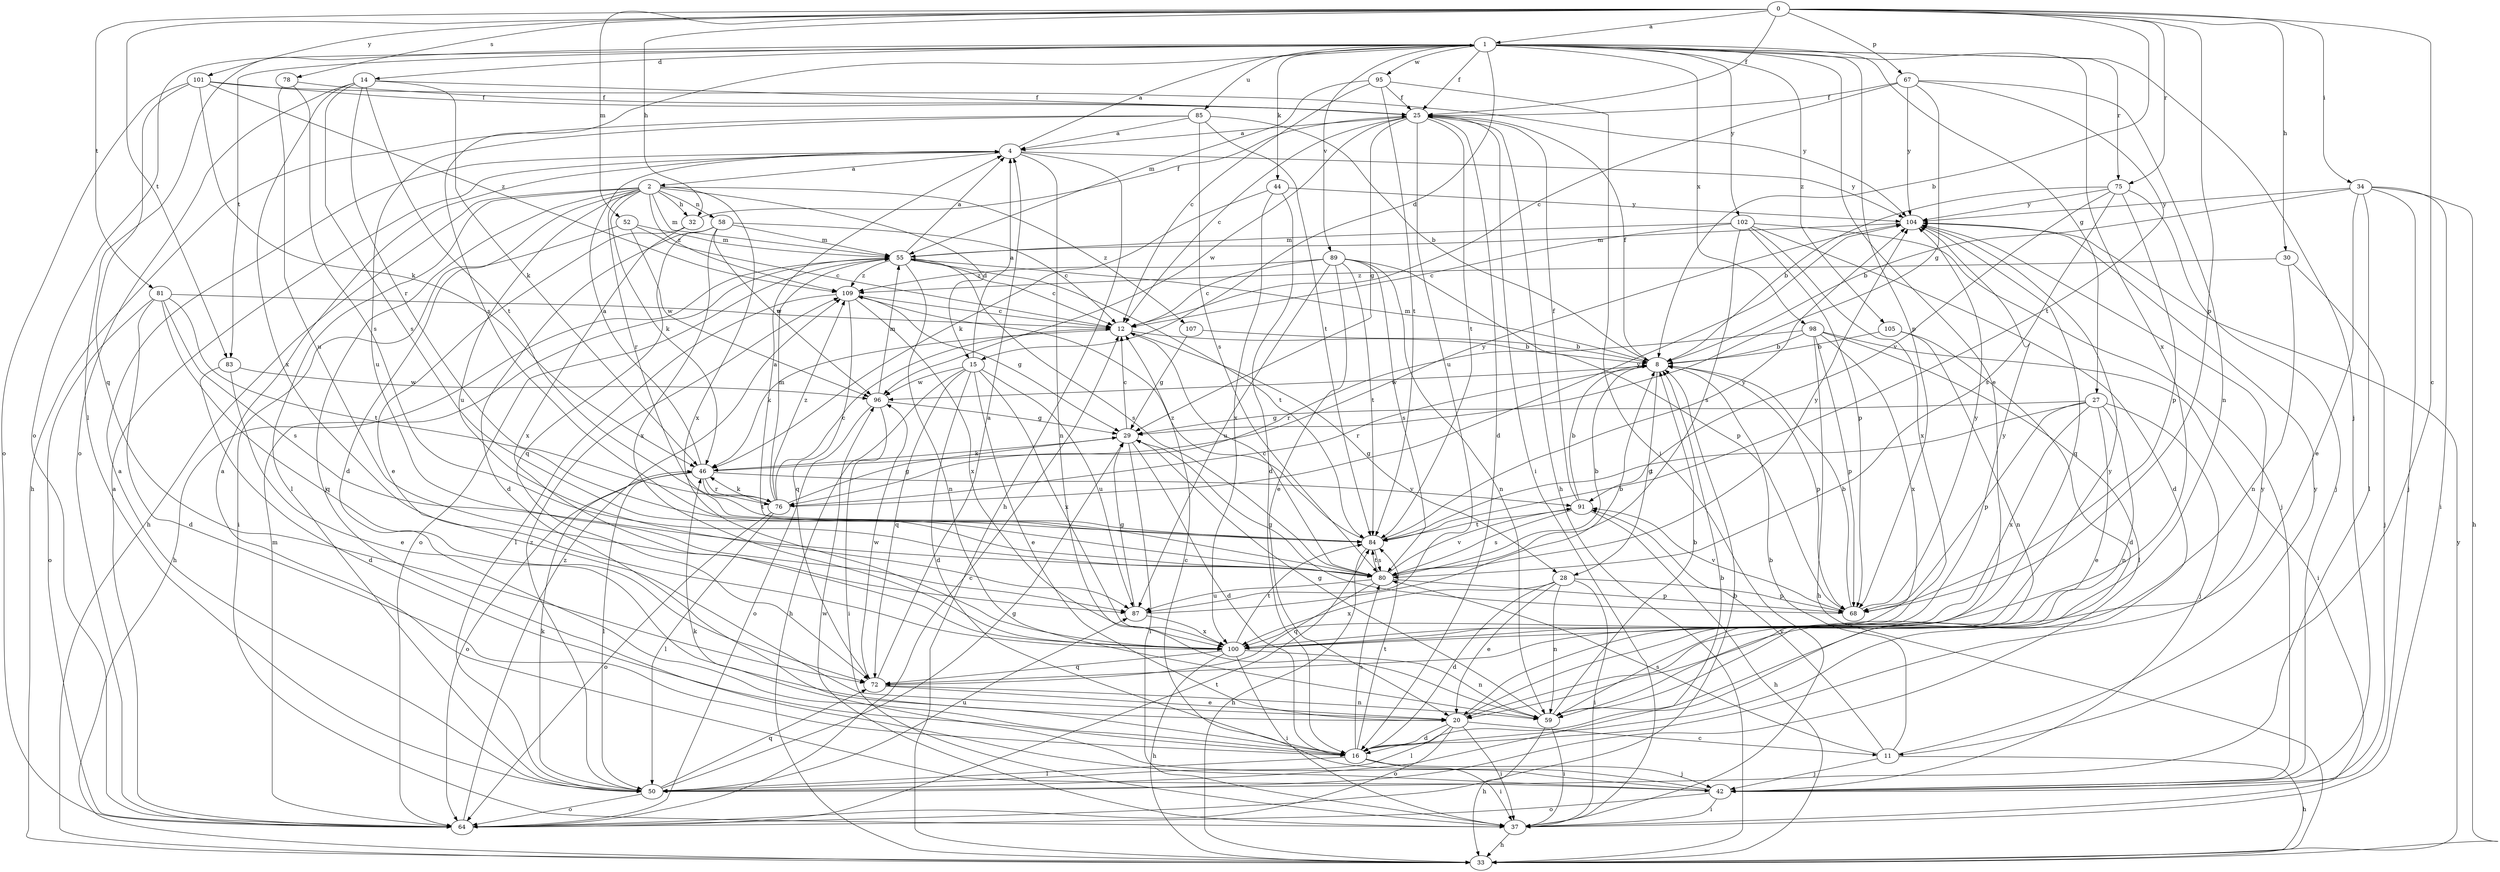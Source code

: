 strict digraph  {
0;
1;
2;
4;
8;
11;
12;
14;
15;
16;
20;
25;
27;
28;
29;
30;
32;
33;
34;
37;
42;
44;
46;
50;
52;
55;
58;
59;
64;
67;
68;
72;
75;
76;
78;
80;
81;
83;
84;
85;
87;
89;
91;
95;
96;
98;
100;
101;
102;
104;
105;
107;
109;
0 -> 1  [label=a];
0 -> 8  [label=b];
0 -> 11  [label=c];
0 -> 25  [label=f];
0 -> 30  [label=h];
0 -> 32  [label=h];
0 -> 34  [label=i];
0 -> 52  [label=m];
0 -> 67  [label=p];
0 -> 68  [label=p];
0 -> 75  [label=r];
0 -> 78  [label=s];
0 -> 81  [label=t];
0 -> 83  [label=t];
0 -> 101  [label=y];
1 -> 14  [label=d];
1 -> 15  [label=d];
1 -> 20  [label=e];
1 -> 25  [label=f];
1 -> 27  [label=g];
1 -> 42  [label=j];
1 -> 44  [label=k];
1 -> 50  [label=l];
1 -> 64  [label=o];
1 -> 68  [label=p];
1 -> 75  [label=r];
1 -> 80  [label=s];
1 -> 83  [label=t];
1 -> 85  [label=u];
1 -> 89  [label=v];
1 -> 95  [label=w];
1 -> 98  [label=x];
1 -> 100  [label=x];
1 -> 102  [label=y];
1 -> 105  [label=z];
2 -> 15  [label=d];
2 -> 16  [label=d];
2 -> 32  [label=h];
2 -> 33  [label=h];
2 -> 42  [label=j];
2 -> 46  [label=k];
2 -> 50  [label=l];
2 -> 55  [label=m];
2 -> 58  [label=n];
2 -> 76  [label=r];
2 -> 87  [label=u];
2 -> 100  [label=x];
2 -> 107  [label=z];
2 -> 109  [label=z];
4 -> 1  [label=a];
4 -> 2  [label=a];
4 -> 33  [label=h];
4 -> 59  [label=n];
4 -> 104  [label=y];
8 -> 25  [label=f];
8 -> 28  [label=g];
8 -> 55  [label=m];
8 -> 68  [label=p];
8 -> 76  [label=r];
8 -> 96  [label=w];
11 -> 8  [label=b];
11 -> 33  [label=h];
11 -> 42  [label=j];
11 -> 80  [label=s];
11 -> 91  [label=v];
11 -> 104  [label=y];
12 -> 8  [label=b];
12 -> 28  [label=g];
12 -> 46  [label=k];
14 -> 25  [label=f];
14 -> 46  [label=k];
14 -> 64  [label=o];
14 -> 76  [label=r];
14 -> 80  [label=s];
14 -> 84  [label=t];
14 -> 100  [label=x];
15 -> 4  [label=a];
15 -> 16  [label=d];
15 -> 20  [label=e];
15 -> 33  [label=h];
15 -> 72  [label=q];
15 -> 87  [label=u];
15 -> 96  [label=w];
15 -> 100  [label=x];
16 -> 37  [label=i];
16 -> 42  [label=j];
16 -> 50  [label=l];
16 -> 80  [label=s];
16 -> 84  [label=t];
16 -> 104  [label=y];
20 -> 11  [label=c];
20 -> 16  [label=d];
20 -> 37  [label=i];
20 -> 50  [label=l];
20 -> 64  [label=o];
20 -> 104  [label=y];
25 -> 4  [label=a];
25 -> 12  [label=c];
25 -> 16  [label=d];
25 -> 29  [label=g];
25 -> 33  [label=h];
25 -> 37  [label=i];
25 -> 84  [label=t];
25 -> 87  [label=u];
25 -> 96  [label=w];
27 -> 20  [label=e];
27 -> 29  [label=g];
27 -> 42  [label=j];
27 -> 59  [label=n];
27 -> 68  [label=p];
27 -> 84  [label=t];
27 -> 100  [label=x];
28 -> 16  [label=d];
28 -> 20  [label=e];
28 -> 37  [label=i];
28 -> 59  [label=n];
28 -> 68  [label=p];
28 -> 100  [label=x];
29 -> 12  [label=c];
29 -> 16  [label=d];
29 -> 37  [label=i];
29 -> 46  [label=k];
30 -> 42  [label=j];
30 -> 59  [label=n];
30 -> 109  [label=z];
32 -> 20  [label=e];
32 -> 25  [label=f];
32 -> 100  [label=x];
33 -> 104  [label=y];
34 -> 8  [label=b];
34 -> 20  [label=e];
34 -> 33  [label=h];
34 -> 37  [label=i];
34 -> 42  [label=j];
34 -> 50  [label=l];
34 -> 104  [label=y];
37 -> 33  [label=h];
37 -> 96  [label=w];
42 -> 4  [label=a];
42 -> 12  [label=c];
42 -> 37  [label=i];
42 -> 46  [label=k];
42 -> 64  [label=o];
44 -> 16  [label=d];
44 -> 46  [label=k];
44 -> 100  [label=x];
44 -> 104  [label=y];
46 -> 4  [label=a];
46 -> 50  [label=l];
46 -> 64  [label=o];
46 -> 76  [label=r];
46 -> 84  [label=t];
46 -> 91  [label=v];
46 -> 104  [label=y];
50 -> 4  [label=a];
50 -> 8  [label=b];
50 -> 29  [label=g];
50 -> 46  [label=k];
50 -> 64  [label=o];
50 -> 72  [label=q];
50 -> 87  [label=u];
50 -> 109  [label=z];
52 -> 12  [label=c];
52 -> 37  [label=i];
52 -> 55  [label=m];
52 -> 96  [label=w];
55 -> 4  [label=a];
55 -> 12  [label=c];
55 -> 33  [label=h];
55 -> 59  [label=n];
55 -> 64  [label=o];
55 -> 80  [label=s];
55 -> 84  [label=t];
55 -> 109  [label=z];
58 -> 12  [label=c];
58 -> 16  [label=d];
58 -> 55  [label=m];
58 -> 72  [label=q];
58 -> 96  [label=w];
58 -> 100  [label=x];
59 -> 8  [label=b];
59 -> 29  [label=g];
59 -> 33  [label=h];
59 -> 37  [label=i];
64 -> 4  [label=a];
64 -> 8  [label=b];
64 -> 12  [label=c];
64 -> 55  [label=m];
64 -> 84  [label=t];
64 -> 109  [label=z];
67 -> 12  [label=c];
67 -> 25  [label=f];
67 -> 29  [label=g];
67 -> 59  [label=n];
67 -> 84  [label=t];
67 -> 104  [label=y];
68 -> 8  [label=b];
68 -> 29  [label=g];
68 -> 91  [label=v];
68 -> 104  [label=y];
72 -> 4  [label=a];
72 -> 20  [label=e];
72 -> 59  [label=n];
72 -> 96  [label=w];
75 -> 8  [label=b];
75 -> 42  [label=j];
75 -> 68  [label=p];
75 -> 80  [label=s];
75 -> 91  [label=v];
75 -> 104  [label=y];
76 -> 12  [label=c];
76 -> 29  [label=g];
76 -> 46  [label=k];
76 -> 50  [label=l];
76 -> 55  [label=m];
76 -> 64  [label=o];
76 -> 104  [label=y];
76 -> 109  [label=z];
78 -> 25  [label=f];
78 -> 80  [label=s];
78 -> 87  [label=u];
80 -> 4  [label=a];
80 -> 8  [label=b];
80 -> 12  [label=c];
80 -> 68  [label=p];
80 -> 72  [label=q];
80 -> 84  [label=t];
80 -> 87  [label=u];
80 -> 91  [label=v];
80 -> 104  [label=y];
81 -> 12  [label=c];
81 -> 16  [label=d];
81 -> 64  [label=o];
81 -> 72  [label=q];
81 -> 80  [label=s];
81 -> 84  [label=t];
83 -> 16  [label=d];
83 -> 20  [label=e];
83 -> 96  [label=w];
84 -> 33  [label=h];
84 -> 80  [label=s];
84 -> 104  [label=y];
84 -> 109  [label=z];
85 -> 4  [label=a];
85 -> 8  [label=b];
85 -> 33  [label=h];
85 -> 80  [label=s];
85 -> 84  [label=t];
85 -> 87  [label=u];
87 -> 8  [label=b];
87 -> 29  [label=g];
87 -> 100  [label=x];
89 -> 12  [label=c];
89 -> 20  [label=e];
89 -> 59  [label=n];
89 -> 68  [label=p];
89 -> 80  [label=s];
89 -> 84  [label=t];
89 -> 87  [label=u];
89 -> 109  [label=z];
91 -> 8  [label=b];
91 -> 25  [label=f];
91 -> 33  [label=h];
91 -> 80  [label=s];
91 -> 84  [label=t];
95 -> 12  [label=c];
95 -> 25  [label=f];
95 -> 37  [label=i];
95 -> 55  [label=m];
95 -> 84  [label=t];
96 -> 29  [label=g];
96 -> 37  [label=i];
96 -> 55  [label=m];
96 -> 64  [label=o];
98 -> 8  [label=b];
98 -> 33  [label=h];
98 -> 37  [label=i];
98 -> 50  [label=l];
98 -> 68  [label=p];
98 -> 76  [label=r];
98 -> 100  [label=x];
100 -> 33  [label=h];
100 -> 37  [label=i];
100 -> 59  [label=n];
100 -> 72  [label=q];
100 -> 84  [label=t];
100 -> 104  [label=y];
101 -> 25  [label=f];
101 -> 46  [label=k];
101 -> 64  [label=o];
101 -> 72  [label=q];
101 -> 104  [label=y];
101 -> 109  [label=z];
102 -> 12  [label=c];
102 -> 16  [label=d];
102 -> 42  [label=j];
102 -> 55  [label=m];
102 -> 68  [label=p];
102 -> 80  [label=s];
102 -> 100  [label=x];
104 -> 55  [label=m];
104 -> 72  [label=q];
105 -> 8  [label=b];
105 -> 16  [label=d];
105 -> 59  [label=n];
107 -> 8  [label=b];
107 -> 29  [label=g];
109 -> 12  [label=c];
109 -> 29  [label=g];
109 -> 50  [label=l];
109 -> 72  [label=q];
109 -> 100  [label=x];
}
